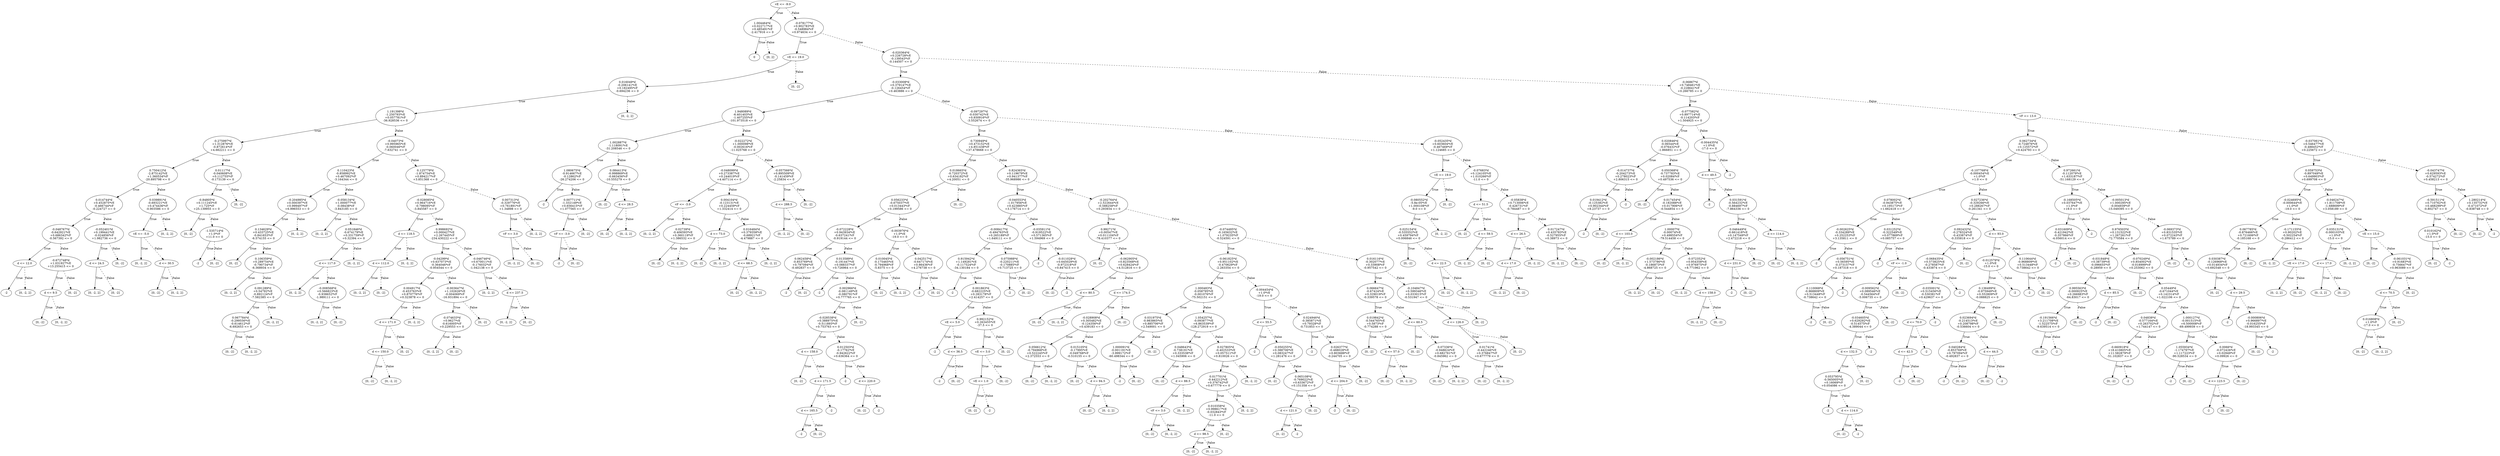 digraph {
0 [label="vE <= -9.0"];
1 [label="1.004464*d\n+0.022717*vE\n+0.485491*vF\n-2.417916 <= 0"];
2 [label="0"];
1 -> 2 [label="True"];
3 [label="[0, 2]"];
1 -> 3 [style="dashed", label="False"];
0 -> 1 [label="True"];
4 [label="-0.078177*d\n+0.902783*vE\n-0.548984*vF\n+0.974634 <= 0"];
5 [label="vE <= 19.0"];
6 [label="0.016049*d\n-0.206141*vE\n+0.182495*vF\n-0.694236 <= 0"];
7 [label="1.191398*d\n-1.250793*vE\n+0.057781*vF\n-36.928536 <= 0"];
8 [label="-0.275997*d\n+1.312876*vE\n-0.872614*vF\n+4.662211 <= 0"];
9 [label="0.750412*d\n-2.875142*vE\n+1.360534*vF\n-20.895798 <= 0"];
10 [label="0.014744*d\n+0.452875*vE\n-0.466744*vF\n-0.224727 <= 0"];
11 [label="-0.048767*d\n-0.642921*vE\n+0.686342*vF\n-0.567392 <= 0"];
12 [label="d <= 12.0"];
13 [label="-2"];
12 -> 13 [label="True"];
14 [label="[0, -2, 2]"];
12 -> 14 [style="dashed", label="False"];
11 -> 12 [label="True"];
15 [label="-0.672748*d\n+1.031927*vE\n+13.255415 <= 0"];
16 [label="d <= 9.5"];
17 [label="[0, -2]"];
16 -> 17 [label="True"];
18 [label="[0, -2, 2]"];
16 -> 18 [style="dashed", label="False"];
15 -> 16 [label="True"];
19 [label="[0, -2]"];
15 -> 19 [style="dashed", label="False"];
11 -> 15 [style="dashed", label="False"];
10 -> 11 [label="True"];
20 [label="-0.052401*d\n+0.199441*vE\n-0.024856*vF\n+1.982736 <= 0"];
21 [label="d <= 24.5"];
22 [label="[0, -2, 2]"];
21 -> 22 [label="True"];
23 [label="[0, -2]"];
21 -> 23 [style="dashed", label="False"];
20 -> 21 [label="True"];
24 [label="[0, -2]"];
20 -> 24 [style="dashed", label="False"];
10 -> 20 [style="dashed", label="False"];
9 -> 10 [label="True"];
25 [label="0.039891*d\n-0.693221*vE\n+0.474436*vF\n-0.903586 <= 0"];
26 [label="vE <= -5.0"];
27 [label="[0, -2, 2]"];
26 -> 27 [label="True"];
28 [label="d <= 30.5"];
29 [label="[0, -2]"];
28 -> 29 [label="True"];
30 [label="[0, -2, 2]"];
28 -> 30 [style="dashed", label="False"];
26 -> 28 [style="dashed", label="False"];
25 -> 26 [label="True"];
31 [label="[0, -2, 2]"];
25 -> 31 [style="dashed", label="False"];
9 -> 25 [style="dashed", label="False"];
8 -> 9 [label="True"];
32 [label="0.01117*d\n-0.040608*vE\n+0.112755*vF\n-0.173139 <= 0"];
33 [label="-0.84805*d\n+0.111245*vE\n+1.725*vF\n+25.139955 <= 0"];
34 [label="[0, -2]"];
33 -> 34 [label="True"];
35 [label="-1.535714*d\n+1.0*vF\n+11.0 <= 0"];
36 [label="-2"];
35 -> 36 [label="True"];
37 [label="[0, -2]"];
35 -> 37 [style="dashed", label="False"];
33 -> 35 [style="dashed", label="False"];
32 -> 33 [label="True"];
38 [label="[0, -2]"];
32 -> 38 [style="dashed", label="False"];
8 -> 32 [style="dashed", label="False"];
7 -> 8 [label="True"];
39 [label="-0.04073*d\n+0.995965*vE\n-0.060046*vF\n-7.632741 <= 0"];
40 [label="0.110423*d\n-0.858992*vE\n+0.467092*vF\n-3.164344 <= 0"];
41 [label="-0.204985*d\n+0.000397*vE\n+0.999497*vF\n+6.996553 <= 0"];
42 [label="0.134629*d\n+0.433725*vE\n-0.841653*vF\n-6.574155 <= 0"];
43 [label="[0, -2]"];
42 -> 43 [label="True"];
44 [label="0.106359*d\n+0.289754*vE\n-0.790734*vF\n-6.368934 <= 0"];
45 [label="[0, -2, 2]"];
44 -> 45 [label="True"];
46 [label="0.091289*d\n+0.54792*vE\n-0.892124*vF\n-7.582385 <= 0"];
47 [label="0.067784*d\n-0.299556*vE\n-0.614612*vF\n-6.692653 <= 0"];
48 [label="[0, -2]"];
47 -> 48 [label="True"];
49 [label="[0, -2, 2]"];
47 -> 49 [style="dashed", label="False"];
46 -> 47 [label="True"];
50 [label="[0, -2, 2]"];
46 -> 50 [style="dashed", label="False"];
44 -> 46 [style="dashed", label="False"];
42 -> 44 [style="dashed", label="False"];
41 -> 42 [label="True"];
51 [label="[0, -2, 2]"];
41 -> 51 [style="dashed", label="False"];
40 -> 41 [label="True"];
52 [label="-0.058134*d\n+1.000077*vE\n-0.08438*vF\n-3.843185 <= 0"];
53 [label="[0, -2, 2]"];
52 -> 53 [label="True"];
54 [label="0.051846*d\n-0.674179*vE\n+0.331759*vF\n+0.32394 <= 0"];
55 [label="d <= 117.0"];
56 [label="[0, -2, 2]"];
55 -> 56 [label="True"];
57 [label="-0.008568*d\n+0.566823*vE\n-0.938652*vF\n-1.989111 <= 0"];
58 [label="[0, -2, 2]"];
57 -> 58 [label="True"];
59 [label="[0, -2]"];
57 -> 59 [style="dashed", label="False"];
55 -> 57 [style="dashed", label="False"];
54 -> 55 [label="True"];
60 [label="[0, -2, 2]"];
54 -> 60 [style="dashed", label="False"];
52 -> 54 [style="dashed", label="False"];
40 -> 52 [style="dashed", label="False"];
39 -> 40 [label="True"];
61 [label="0.125779*d\n-1.874754*vE\n+0.894217*vF\n+3.851368 <= 0"];
62 [label="-0.028085*d\n+0.964716*vE\n-0.798095*vF\n-3.845587 <= 0"];
63 [label="d <= 118.5"];
64 [label="d <= 112.0"];
65 [label="[0, -2, 2]"];
64 -> 65 [label="True"];
66 [label="[0, -2]"];
64 -> 66 [style="dashed", label="False"];
63 -> 64 [label="True"];
67 [label="[0, -2, 2]"];
63 -> 67 [style="dashed", label="False"];
62 -> 63 [label="True"];
68 [label="0.998692*d\n+0.000427*vE\n+2.267445*vF\n-234.430222 <= 0"];
69 [label="-0.04299*d\n+0.637073*vE\n-0.364046*vF\n-0.954544 <= 0"];
70 [label="0.004917*d\n-0.453763*vE\n+0.870776*vF\n+0.323878 <= 0"];
71 [label="d <= 171.0"];
72 [label="d <= 150.0"];
73 [label="[0, -2]"];
72 -> 73 [label="True"];
74 [label="[0, -2, 2]"];
72 -> 74 [style="dashed", label="False"];
71 -> 72 [label="True"];
75 [label="[0, -2]"];
71 -> 75 [style="dashed", label="False"];
70 -> 71 [label="True"];
76 [label="[0, -2, 2]"];
70 -> 76 [style="dashed", label="False"];
69 -> 70 [label="True"];
77 [label="-0.003647*d\n+1.102626*vE\n-0.004069*vF\n-16.931894 <= 0"];
78 [label="-0.074633*d\n+0.9627*vE\n-0.616005*vF\n+0.229553 <= 0"];
79 [label="[0, -2, 2]"];
78 -> 79 [label="True"];
80 [label="[0, -2]"];
78 -> 80 [style="dashed", label="False"];
77 -> 78 [label="True"];
81 [label="[0, -2]"];
77 -> 81 [style="dashed", label="False"];
69 -> 77 [style="dashed", label="False"];
68 -> 69 [label="True"];
82 [label="-0.046746*d\n+0.670011*vE\n-0.176032*vF\n-1.042138 <= 0"];
83 [label="[0, -2, 2]"];
82 -> 83 [label="True"];
84 [label="d <= 237.5"];
85 [label="[0, -2, 2]"];
84 -> 85 [label="True"];
86 [label="[0, -2]"];
84 -> 86 [style="dashed", label="False"];
82 -> 84 [style="dashed", label="False"];
68 -> 82 [style="dashed", label="False"];
62 -> 68 [style="dashed", label="False"];
61 -> 62 [label="True"];
87 [label="0.007313*d\n-0.329776*vE\n+0.761891*vF\n+1.34898 <= 0"];
88 [label="vF <= 3.0"];
89 [label="[0, -2, 2]"];
88 -> 89 [label="True"];
90 [label="[0, -2]"];
88 -> 90 [style="dashed", label="False"];
87 -> 88 [label="True"];
91 [label="[0, -2, 2]"];
87 -> 91 [style="dashed", label="False"];
61 -> 87 [style="dashed", label="False"];
39 -> 61 [style="dashed", label="False"];
7 -> 39 [style="dashed", label="False"];
6 -> 7 [label="True"];
92 [label="[0, -2, 2]"];
6 -> 92 [style="dashed", label="False"];
5 -> 6 [label="True"];
93 [label="[0, -2]"];
5 -> 93 [style="dashed", label="False"];
4 -> 5 [label="True"];
94 [label="-0.020364*d\n+0.226728*vE\n-0.139543*vF\n-0.144507 <= 0"];
95 [label="-0.033008*d\n+0.379147*vE\n-0.126454*vF\n+0.463886 <= 0"];
96 [label="1.948089*d\n-6.401403*vE\n-1.407255*vF\n-101.973518 <= 0"];
97 [label="1.002887*d\n-1.118091*vE\n-31.208546 <= 0"];
98 [label="1.080675*d\n-0.914667*vE\n-0.12862*vF\n-26.274206 <= 0"];
99 [label="-2"];
98 -> 99 [label="True"];
100 [label="0.007711*d\n-1.332149*vE\n+0.656415*vF\n+1.077565 <= 0"];
101 [label="vF <= -3.0"];
102 [label="-2"];
101 -> 102 [label="True"];
103 [label="[0, -2]"];
101 -> 103 [style="dashed", label="False"];
100 -> 101 [label="True"];
104 [label="[0, -2]"];
100 -> 104 [style="dashed", label="False"];
98 -> 100 [style="dashed", label="False"];
97 -> 98 [label="True"];
105 [label="0.084413*d\n-0.998869*vE\n-0.663456*vF\n-10.555279 <= 0"];
106 [label="[0, -2]"];
105 -> 106 [label="True"];
107 [label="d <= 28.5"];
108 [label="[0, -2]"];
107 -> 108 [label="True"];
109 [label="[0, -2, 2]"];
107 -> 109 [style="dashed", label="False"];
105 -> 107 [style="dashed", label="False"];
97 -> 105 [style="dashed", label="False"];
96 -> 97 [label="True"];
110 [label="-0.022272*d\n+1.000098*vE\n-0.002616*vF\n-11.025768 <= 0"];
111 [label="-0.048099*d\n+0.273387*vE\n+0.244019*vF\n+4.407114 <= 0"];
112 [label="vF <= -3.0"];
113 [label="[0, -2, 2]"];
112 -> 113 [label="True"];
114 [label="0.02739*d\n-0.406593*vE\n+0.360119*vF\n+1.386532 <= 0"];
115 [label="[0, -2]"];
114 -> 115 [label="True"];
116 [label="[0, -2, 2]"];
114 -> 116 [style="dashed", label="False"];
112 -> 114 [style="dashed", label="False"];
111 -> 112 [label="True"];
117 [label="0.004104*d\n-0.123131*vE\n+0.224459*vF\n+1.332414 <= 0"];
118 [label="d <= 73.0"];
119 [label="[0, -2]"];
118 -> 119 [label="True"];
120 [label="[0, -2, 2]"];
118 -> 120 [style="dashed", label="False"];
117 -> 118 [label="True"];
121 [label="0.016484*d\n+0.379358*vE\n-0.68921*vF\n-4.479887 <= 0"];
122 [label="d <= 68.5"];
123 [label="[0, -2]"];
122 -> 123 [label="True"];
124 [label="[0, -2, 2]"];
122 -> 124 [style="dashed", label="False"];
121 -> 122 [label="True"];
125 [label="[0, -2, 2]"];
121 -> 125 [style="dashed", label="False"];
117 -> 121 [style="dashed", label="False"];
111 -> 117 [style="dashed", label="False"];
110 -> 111 [label="True"];
126 [label="-0.057566*d\n+0.895509*vE\n-0.141459*vF\n-2.25834 <= 0"];
127 [label="d <= 288.5"];
128 [label="[0, -2, 2]"];
127 -> 128 [label="True"];
129 [label="[0, -2]"];
127 -> 129 [style="dashed", label="False"];
126 -> 127 [label="True"];
130 [label="[0, -2]"];
126 -> 130 [style="dashed", label="False"];
110 -> 126 [style="dashed", label="False"];
96 -> 110 [style="dashed", label="False"];
95 -> 96 [label="True"];
131 [label="-0.097297*d\n-0.030742*vE\n+0.930916*vF\n-3.552674 <= 0"];
132 [label="0.730949*d\n-10.473152*vE\n+4.851438*vF\n+37.478668 <= 0"];
133 [label="0.018665*d\n-0.720372*vE\n+0.634182*vF\n+4.20051 <= 0"];
134 [label="0.056233*d\n-0.675037*vE\n+0.013443*vF\n+0.199586 <= 0"];
135 [label="-0.072228*d\n+0.943934*vE\n-0.637241*vF\n-0.919144 <= 0"];
136 [label="0.062458*d\n-0.853769*vE\n+0.797094*vF\n-0.492837 <= 0"];
137 [label="-2"];
136 -> 137 [label="True"];
138 [label="[0, -2]"];
136 -> 138 [style="dashed", label="False"];
135 -> 136 [label="True"];
139 [label="0.013589*d\n-0.191447*vE\n+0.088337*vF\n+0.726964 <= 0"];
140 [label="-2"];
139 -> 140 [label="True"];
141 [label="0.002966*d\n-0.081149*vE\n-0.080791*vF\n+0.777765 <= 0"];
142 [label="-0.028538*d\n+0.388975*vE\n-0.511893*vF\n+0.753763 <= 0"];
143 [label="d <= 158.0"];
144 [label="[0, -2]"];
143 -> 144 [label="True"];
145 [label="d <= 171.5"];
146 [label="d <= 165.5"];
147 [label="-2"];
146 -> 147 [label="True"];
148 [label="[0, -2]"];
146 -> 148 [style="dashed", label="False"];
145 -> 146 [label="True"];
149 [label="-2"];
145 -> 149 [style="dashed", label="False"];
143 -> 145 [style="dashed", label="False"];
142 -> 143 [label="True"];
150 [label="0.012503*d\n-0.17762*vE\n-0.942622*vF\n+0.636364 <= 0"];
151 [label="-2"];
150 -> 151 [label="True"];
152 [label="d <= 220.0"];
153 [label="[0, -2]"];
152 -> 153 [label="True"];
154 [label="-2"];
152 -> 154 [style="dashed", label="False"];
150 -> 152 [style="dashed", label="False"];
142 -> 150 [style="dashed", label="False"];
141 -> 142 [label="True"];
155 [label="[0, -2]"];
141 -> 155 [style="dashed", label="False"];
139 -> 141 [style="dashed", label="False"];
135 -> 139 [style="dashed", label="False"];
134 -> 135 [label="True"];
156 [label="-0.003976*d\n+1.0*vE\n-19.0 <= 0"];
157 [label="0.010045*d\n-0.175465*vE\n-0.794968*vF\n-5.8375 <= 0"];
158 [label="[0, -2]"];
157 -> 158 [label="True"];
159 [label="[0, -2, 2]"];
157 -> 159 [style="dashed", label="False"];
156 -> 157 [label="True"];
160 [label="0.042517*d\n-0.647174*vE\n+0.86436*vF\n+4.276738 <= 0"];
161 [label="-2"];
160 -> 161 [label="True"];
162 [label="[0, -2]"];
160 -> 162 [style="dashed", label="False"];
156 -> 160 [style="dashed", label="False"];
134 -> 156 [style="dashed", label="False"];
133 -> 134 [label="True"];
163 [label="[0, -2]"];
133 -> 163 [style="dashed", label="False"];
132 -> 133 [label="True"];
164 [label="0.824365*d\n+0.119679*vE\n+0.941377*vF\n-35.968986 <= 0"];
165 [label="-0.040553*d\n-1.017956*vE\n+0.423885*vF\n+3.176714 <= 0"];
166 [label="-0.008417*d\n-0.494763*vE\n+0.265189*vF\n+1.649111 <= 0"];
167 [label="0.915942*d\n+1.149281*vE\n-0.117524*vF\n-34.130184 <= 0"];
168 [label="-2"];
167 -> 168 [label="True"];
169 [label="0.001863*d\n-0.682225*vE\n+0.283178*vF\n+2.414257 <= 0"];
170 [label="vE <= 5.0"];
171 [label="-2"];
170 -> 171 [label="True"];
172 [label="d <= 36.5"];
173 [label="-2"];
172 -> 173 [label="True"];
174 [label="[0, -2]"];
172 -> 174 [style="dashed", label="False"];
170 -> 172 [style="dashed", label="False"];
169 -> 170 [label="True"];
175 [label="0.992152*d\n+0.263455*vE\n-37.5 <= 0"];
176 [label="vE <= 3.0"];
177 [label="vE <= 1.0"];
178 [label="[0, -2]"];
177 -> 178 [label="True"];
179 [label="-2"];
177 -> 179 [style="dashed", label="False"];
176 -> 177 [label="True"];
180 [label="[0, -2]"];
176 -> 180 [style="dashed", label="False"];
175 -> 176 [label="True"];
181 [label="[0, -2]"];
175 -> 181 [style="dashed", label="False"];
169 -> 175 [style="dashed", label="False"];
167 -> 169 [style="dashed", label="False"];
166 -> 167 [label="True"];
182 [label="0.075988*d\n-0.220211*vE\n-0.170885*vF\n+0.713725 <= 0"];
183 [label="-2"];
182 -> 183 [label="True"];
184 [label="[0, -2]"];
182 -> 184 [style="dashed", label="False"];
166 -> 182 [style="dashed", label="False"];
165 -> 166 [label="True"];
185 [label="-0.035911*d\n-0.919522*vE\n+0.571365*vF\n+1.594969 <= 0"];
186 [label="-2"];
185 -> 186 [label="True"];
187 [label="-0.011028*d\n+0.645029*vE\n-0.972318*vF\n+0.847415 <= 0"];
188 [label="[0, -2]"];
187 -> 188 [label="True"];
189 [label="-2"];
187 -> 189 [style="dashed", label="False"];
185 -> 187 [style="dashed", label="False"];
165 -> 185 [style="dashed", label="False"];
164 -> 165 [label="True"];
190 [label="-0.202764*d\n+2.522644*vE\n-0.588258*vF\n+0.293934 <= 0"];
191 [label="0.99271*d\n+0.00547*vE\n+0.011104*vF\n-78.410377 <= 0"];
192 [label="[0, -2]"];
191 -> 192 [label="True"];
193 [label="-0.062905*d\n+0.823568*vE\n+0.628424*vF\n+4.512816 <= 0"];
194 [label="d <= 80.5"];
195 [label="[0, -2]"];
194 -> 195 [label="True"];
196 [label="[0, -2, 2]"];
194 -> 196 [style="dashed", label="False"];
193 -> 194 [label="True"];
197 [label="d <= 174.5"];
198 [label="-0.028908*d\n+0.305482*vE\n-0.124356*vF\n+0.439183 <= 0"];
199 [label="0.056612*d\n-0.794968*vE\n+0.522245*vF\n+2.372553 <= 0"];
200 [label="[0, -2]"];
199 -> 200 [label="True"];
201 [label="[0, -2, 2]"];
199 -> 201 [style="dashed", label="False"];
198 -> 199 [label="True"];
202 [label="0.015105*d\n-0.17995*vE\n-0.049768*vF\n-0.510155 <= 0"];
203 [label="[0, -2]"];
202 -> 203 [label="True"];
204 [label="d <= 94.5"];
205 [label="[0, -2]"];
204 -> 205 [label="True"];
206 [label="[0, -2, 2]"];
204 -> 206 [style="dashed", label="False"];
202 -> 204 [style="dashed", label="False"];
198 -> 202 [style="dashed", label="False"];
197 -> 198 [label="True"];
207 [label="[0, -2]"];
197 -> 207 [style="dashed", label="False"];
193 -> 197 [style="dashed", label="False"];
191 -> 193 [style="dashed", label="False"];
190 -> 191 [label="True"];
208 [label="-0.074495*d\n-0.165632*vE\n+1.079235*vF\n-0.524591 <= 0"];
209 [label="-0.061825*d\n+0.951102*vE\n-0.470629*vF\n-2.263354 <= 0"];
210 [label="1.000483*d\n-0.058795*vE\n-0.001076*vF\n-75.502151 <= 0"];
211 [label="0.031975*d\n-0.983865*vE\n+0.885706*vF\n+2.549001 <= 0"];
212 [label="1.000091*d\n-0.001191*vE\n-3.999172*vF\n-60.498344 <= 0"];
213 [label="-2"];
212 -> 213 [label="True"];
214 [label="[0, -2]"];
212 -> 214 [style="dashed", label="False"];
211 -> 212 [label="True"];
215 [label="[0, -2]"];
211 -> 215 [style="dashed", label="False"];
210 -> 211 [label="True"];
216 [label="1.054257*d\n-0.093877*vE\n+6.863539*vF\n-128.272919 <= 0"];
217 [label="0.048643*d\n-0.738191*vE\n+0.333538*vF\n+1.045906 <= 0"];
218 [label="[0, -2]"];
217 -> 218 [label="True"];
219 [label="d <= 88.5"];
220 [label="vF <= 3.0"];
221 [label="[0, -2]"];
220 -> 221 [label="True"];
222 [label="[0, -2, 2]"];
220 -> 222 [style="dashed", label="False"];
219 -> 220 [label="True"];
223 [label="[0, -2, 2]"];
219 -> 223 [style="dashed", label="False"];
217 -> 219 [style="dashed", label="False"];
216 -> 217 [label="True"];
224 [label="0.027805*d\n-0.402533*vE\n+0.057511*vF\n+0.810026 <= 0"];
225 [label="0.017701*d\n-0.442212*vE\n+0.376742*vF\n+0.677779 <= 0"];
226 [label="0.010358*d\n+0.998617*vE\n-0.032843*vF\n-11.0 <= 0"];
227 [label="d <= 98.5"];
228 [label="[0, -2]"];
227 -> 228 [label="True"];
229 [label="[0, -2, 2]"];
227 -> 229 [style="dashed", label="False"];
226 -> 227 [label="True"];
230 [label="[0, -2]"];
226 -> 230 [style="dashed", label="False"];
225 -> 226 [label="True"];
231 [label="[0, -2, 2]"];
225 -> 231 [style="dashed", label="False"];
224 -> 225 [label="True"];
232 [label="[0, -2, 2]"];
224 -> 232 [style="dashed", label="False"];
216 -> 224 [style="dashed", label="False"];
210 -> 216 [style="dashed", label="False"];
209 -> 210 [label="True"];
233 [label="-0.004454*d\n+1.0*vE\n-19.0 <= 0"];
234 [label="d <= 55.5"];
235 [label="-2"];
234 -> 235 [label="True"];
236 [label="-0.050255*d\n+0.388706*vE\n+0.083247*vF\n+1.281476 <= 0"];
237 [label="[0, -2]"];
236 -> 237 [label="True"];
238 [label="0.065108*d\n-0.769022*vE\n+0.633672*vF\n+0.151358 <= 0"];
239 [label="d <= 121.0"];
240 [label="[0, -2]"];
239 -> 240 [label="True"];
241 [label="-2"];
239 -> 241 [style="dashed", label="False"];
238 -> 239 [label="True"];
242 [label="[0, -2]"];
238 -> 242 [style="dashed", label="False"];
236 -> 238 [style="dashed", label="False"];
234 -> 236 [style="dashed", label="False"];
233 -> 234 [label="True"];
243 [label="0.024946*d\n-0.385871*vE\n+0.79328*vF\n-0.731853 <= 0"];
244 [label="-2"];
243 -> 244 [label="True"];
245 [label="0.026377*d\n-0.488028*vE\n+0.803688*vF\n-0.244705 <= 0"];
246 [label="d <= 204.0"];
247 [label="-2"];
246 -> 247 [label="True"];
248 [label="[0, -2]"];
246 -> 248 [style="dashed", label="False"];
245 -> 246 [label="True"];
249 [label="[0, -2]"];
245 -> 249 [style="dashed", label="False"];
243 -> 245 [style="dashed", label="False"];
233 -> 243 [style="dashed", label="False"];
209 -> 233 [style="dashed", label="False"];
208 -> 209 [label="True"];
250 [label="0.016116*d\n-0.302077*vE\n+0.33908*vF\n-0.957542 <= 0"];
251 [label="0.066647*d\n-0.67424*vE\n+0.329019*vF\n-0.339578 <= 0"];
252 [label="0.019842*d\n-0.544765*vE\n+0.5873*vF\n-0.774288 <= 0"];
253 [label="[0, -2]"];
252 -> 253 [label="True"];
254 [label="d <= 57.0"];
255 [label="[0, -2]"];
254 -> 255 [label="True"];
256 [label="[0, -2, 2]"];
254 -> 256 [style="dashed", label="False"];
252 -> 254 [style="dashed", label="False"];
251 -> 252 [label="True"];
257 [label="d <= 60.5"];
258 [label="[0, -2]"];
257 -> 258 [label="True"];
259 [label="0.07336*d\n-0.948624*vE\n+0.682761*vF\n-0.845962 <= 0"];
260 [label="[0, -2]"];
259 -> 260 [label="True"];
261 [label="[0, -2, 2]"];
259 -> 261 [style="dashed", label="False"];
257 -> 259 [style="dashed", label="False"];
251 -> 257 [style="dashed", label="False"];
250 -> 251 [label="True"];
262 [label="-0.104847*d\n+0.599346*vE\n+0.033015*vF\n-0.531947 <= 0"];
263 [label="d <= 126.0"];
264 [label="0.01741*d\n-0.442246*vE\n+0.376847*vF\n+0.677779 <= 0"];
265 [label="[0, -2]"];
264 -> 265 [label="True"];
266 [label="[0, -2, 2]"];
264 -> 266 [style="dashed", label="False"];
263 -> 264 [label="True"];
267 [label="[0, -2]"];
263 -> 267 [style="dashed", label="False"];
262 -> 263 [label="True"];
268 [label="[0, -2]"];
262 -> 268 [style="dashed", label="False"];
250 -> 262 [style="dashed", label="False"];
208 -> 250 [style="dashed", label="False"];
190 -> 208 [style="dashed", label="False"];
164 -> 190 [style="dashed", label="False"];
132 -> 164 [style="dashed", label="False"];
131 -> 132 [label="True"];
269 [label="-0.052435*d\n+0.603604*vE\n-0.467469*vF\n+1.124685 <= 0"];
270 [label="vE <= 19.0"];
271 [label="-0.080552*d\n-5.8e-05*vE\n+1.000108*vF\n-9.0 <= 0"];
272 [label="0.025154*d\n-0.535552*vE\n+0.459794*vF\n+0.006846 <= 0"];
273 [label="[0, -2]"];
272 -> 273 [label="True"];
274 [label="d <= 22.5"];
275 [label="[0, -2]"];
274 -> 275 [label="True"];
276 [label="[0, -2, 2]"];
274 -> 276 [style="dashed", label="False"];
272 -> 274 [style="dashed", label="False"];
271 -> 272 [label="True"];
277 [label="[0, -2, 2]"];
271 -> 277 [style="dashed", label="False"];
270 -> 271 [label="True"];
278 [label="[0, -2]"];
270 -> 278 [style="dashed", label="False"];
269 -> 270 [label="True"];
279 [label="-0.07683*d\n+0.124105*vE\n+1.010266*vF\n-11.0 <= 0"];
280 [label="d <= 51.5"];
281 [label="[0, -2]"];
280 -> 281 [label="True"];
282 [label="d <= 59.5"];
283 [label="[0, -2, 2]"];
282 -> 283 [label="True"];
284 [label="[0, -2]"];
282 -> 284 [style="dashed", label="False"];
280 -> 282 [style="dashed", label="False"];
279 -> 280 [label="True"];
285 [label="-0.05838*d\n+0.713006*vE\n-0.426731*vF\n-0.784487 <= 0"];
286 [label="d <= 26.5"];
287 [label="d <= 17.0"];
288 [label="[0, -2, 2]"];
287 -> 288 [label="True"];
289 [label="[0, -2]"];
287 -> 289 [style="dashed", label="False"];
286 -> 287 [label="True"];
290 [label="[0, -2, 2]"];
286 -> 290 [style="dashed", label="False"];
285 -> 286 [label="True"];
291 [label="0.017247*d\n+0.435783*vE\n-0.527955*vF\n+0.38973 <= 0"];
292 [label="[0, -2, 2]"];
291 -> 292 [label="True"];
293 [label="[0, -2]"];
291 -> 293 [style="dashed", label="False"];
285 -> 291 [style="dashed", label="False"];
279 -> 285 [style="dashed", label="False"];
269 -> 279 [style="dashed", label="False"];
131 -> 269 [style="dashed", label="False"];
95 -> 131 [style="dashed", label="False"];
94 -> 95 [label="True"];
294 [label="-0.06867*d\n+0.748461*vE\n-0.228641*vF\n+0.266785 <= 0"];
295 [label="-0.077582*d\n+0.897714*vE\n-0.114203*vF\n+1.504925 <= 0"];
296 [label="0.020846*d\n-0.06544*vE\n-0.076432*vF\n-1.866851 <= 0"];
297 [label="-0.014737*d\n-0.204273*vE\n+0.278023*vF\n+2.806315 <= 0"];
298 [label="0.019412*d\n-0.125382*vE\n+0.902344*vF\n+8.23737 <= 0"];
299 [label="-2"];
298 -> 299 [label="True"];
300 [label="[0, -2]"];
298 -> 300 [style="dashed", label="False"];
297 -> 298 [label="True"];
301 [label="-2"];
297 -> 301 [style="dashed", label="False"];
296 -> 297 [label="True"];
302 [label="0.050368*d\n-0.737783*vE\n+0.02084*vF\n+0.497536 <= 0"];
303 [label="[0, -2]"];
302 -> 303 [label="True"];
304 [label="0.017454*d\n-0.182088*vE\n+0.017906*vF\n-0.544854 <= 0"];
305 [label="d <= 103.0"];
306 [label="[0, -2]"];
305 -> 306 [label="True"];
307 [label="[0, -2, 2]"];
305 -> 307 [style="dashed", label="False"];
304 -> 305 [label="True"];
308 [label="1.00007*d\n-0.00074*vE\n+0.498554*vF\n-79.514458 <= 0"];
309 [label="-0.002186*d\n+1.573786*vE\n-0.186873*vF\n-4.868725 <= 0"];
310 [label="[0, -2, 2]"];
309 -> 310 [label="True"];
311 [label="[0, -2]"];
309 -> 311 [style="dashed", label="False"];
308 -> 309 [label="True"];
312 [label="-0.072352*d\n+0.954358*vE\n+0.976975*vF\n+8.771962 <= 0"];
313 [label="[0, -2, 2]"];
312 -> 313 [label="True"];
314 [label="d <= 158.0"];
315 [label="[0, -2, 2]"];
314 -> 315 [label="True"];
316 [label="[0, -2]"];
314 -> 316 [style="dashed", label="False"];
312 -> 314 [style="dashed", label="False"];
308 -> 312 [style="dashed", label="False"];
304 -> 308 [style="dashed", label="False"];
302 -> 304 [style="dashed", label="False"];
296 -> 302 [style="dashed", label="False"];
295 -> 296 [label="True"];
317 [label="-0.004435*d\n+1.0*vE\n-17.0 <= 0"];
318 [label="d <= 49.5"];
319 [label="-2"];
318 -> 319 [label="True"];
320 [label="0.031591*d\n-0.564232*vE\n-0.884697*vF\n-7.864336 <= 0"];
321 [label="0.046449*d\n-0.661418*vE\n+0.147549*vF\n+2.472218 <= 0"];
322 [label="d <= 231.0"];
323 [label="-2"];
322 -> 323 [label="True"];
324 [label="[0, -2]"];
322 -> 324 [style="dashed", label="False"];
321 -> 322 [label="True"];
325 [label="[0, -2]"];
321 -> 325 [style="dashed", label="False"];
320 -> 321 [label="True"];
326 [label="d <= 114.0"];
327 [label="[0, -2]"];
326 -> 327 [label="True"];
328 [label="[0, -2, 2]"];
326 -> 328 [style="dashed", label="False"];
320 -> 326 [style="dashed", label="False"];
318 -> 320 [style="dashed", label="False"];
317 -> 318 [label="True"];
329 [label="-2"];
317 -> 329 [style="dashed", label="False"];
295 -> 317 [style="dashed", label="False"];
294 -> 295 [label="True"];
330 [label="vF <= 13.0"];
331 [label="0.062734*d\n-0.724876*vE\n+0.125572*vF\n+0.424793 <= 0"];
332 [label="-0.107768*d\n-0.000454*vE\n+1.0*vF\n+1.0 <= 0"];
333 [label="0.078002*d\n-0.943875*vE\n+0.195173*vF\n+1.662418 <= 0"];
334 [label="-0.002625*d\n-0.334289*vE\n+0.252253*vF\n+3.135811 <= 0"];
335 [label="-2"];
334 -> 335 [label="True"];
336 [label="-0.056751*d\n+0.56595*vE\n-0.373157*vF\n+0.187318 <= 0"];
337 [label="0.110068*d\n-0.968809*vE\n+0.513448*vF\n-0.738642 <= 0"];
338 [label="-2"];
337 -> 338 [label="True"];
339 [label="[0, -2]"];
337 -> 339 [style="dashed", label="False"];
336 -> 337 [label="True"];
340 [label="-2"];
336 -> 340 [style="dashed", label="False"];
334 -> 336 [style="dashed", label="False"];
333 -> 334 [label="True"];
341 [label="0.031252*d\n-0.322549*vE\n+0.077869*vF\n+0.085757 <= 0"];
342 [label="-2"];
341 -> 342 [label="True"];
343 [label="vF <= -1.0"];
344 [label="-0.009562*d\n+0.089546*vE\n-0.544564*vF\n-5.006735 <= 0"];
345 [label="-0.034605*d\n+0.629292*vE\n-0.514575*vF\n-4.389044 <= 0"];
346 [label="d <= 132.5"];
347 [label="0.053795*d\n-0.565005*vE\n+0.16069*vF\n+0.054086 <= 0"];
348 [label="-2"];
347 -> 348 [label="True"];
349 [label="d <= 114.0"];
350 [label="[0, -2]"];
349 -> 350 [label="True"];
351 [label="-2"];
349 -> 351 [style="dashed", label="False"];
347 -> 349 [style="dashed", label="False"];
346 -> 347 [label="True"];
352 [label="[0, -2]"];
346 -> 352 [style="dashed", label="False"];
345 -> 346 [label="True"];
353 [label="-2"];
345 -> 353 [style="dashed", label="False"];
344 -> 345 [label="True"];
354 [label="[0, -2]"];
344 -> 354 [style="dashed", label="False"];
343 -> 344 [label="True"];
355 [label="[0, -2]"];
343 -> 355 [style="dashed", label="False"];
341 -> 343 [style="dashed", label="False"];
333 -> 341 [style="dashed", label="False"];
332 -> 333 [label="True"];
356 [label="0.027236*d\n-0.329266*vE\n+0.288267*vF\n-0.261341 <= 0"];
357 [label="0.092432*d\n-0.278324*vE\n-0.433874*vF\n-0.335818 <= 0"];
358 [label="-0.068435*d\n+0.573825*vE\n-0.278587*vF\n-0.433874 <= 0"];
359 [label="-0.035001*d\n+0.515456*vE\n-0.530381*vF\n+0.429637 <= 0"];
360 [label="d <= 70.0"];
361 [label="d <= 42.5"];
362 [label="-2"];
361 -> 362 [label="True"];
363 [label="[0, -2]"];
361 -> 363 [style="dashed", label="False"];
360 -> 361 [label="True"];
364 [label="-2"];
360 -> 364 [style="dashed", label="False"];
359 -> 360 [label="True"];
365 [label="-2"];
359 -> 365 [style="dashed", label="False"];
358 -> 359 [label="True"];
366 [label="-2"];
358 -> 366 [style="dashed", label="False"];
357 -> 358 [label="True"];
367 [label="[0, -2]"];
357 -> 367 [style="dashed", label="False"];
356 -> 357 [label="True"];
368 [label="d <= 93.0"];
369 [label="-0.012579*d\n+1.0*vE\n-15.0 <= 0"];
370 [label="0.136499*d\n-0.975949*vE\n+0.552809*vF\n-0.088825 <= 0"];
371 [label="0.023694*d\n-0.214513*vE\n+0.208798*vF\n-0.536604 <= 0"];
372 [label="0.040284*d\n-0.853769*vE\n+0.797094*vF\n-0.492837 <= 0"];
373 [label="-2"];
372 -> 373 [label="True"];
374 [label="[0, -2]"];
372 -> 374 [style="dashed", label="False"];
371 -> 372 [label="True"];
375 [label="d <= 44.5"];
376 [label="[0, -2]"];
375 -> 376 [label="True"];
377 [label="-2"];
375 -> 377 [style="dashed", label="False"];
371 -> 375 [style="dashed", label="False"];
370 -> 371 [label="True"];
378 [label="[0, -2]"];
370 -> 378 [style="dashed", label="False"];
369 -> 370 [label="True"];
379 [label="-2"];
369 -> 379 [style="dashed", label="False"];
368 -> 369 [label="True"];
380 [label="0.110644*d\n-0.968809*vE\n+0.513448*vF\n-0.738642 <= 0"];
381 [label="-2"];
380 -> 381 [label="True"];
382 [label="[0, -2]"];
380 -> 382 [style="dashed", label="False"];
368 -> 380 [style="dashed", label="False"];
356 -> 368 [style="dashed", label="False"];
332 -> 356 [style="dashed", label="False"];
331 -> 332 [label="True"];
383 [label="0.972661*d\n-0.112079*vE\n+1.633187*vF\n-51.168129 <= 0"];
384 [label="-0.168505*d\n+0.037647*vE\n+1.0*vF\n+19.0 <= 0"];
385 [label="0.031609*d\n-0.421942*vE\n-0.357866*vF\n-4.056014 <= 0"];
386 [label="-2"];
385 -> 386 [label="True"];
387 [label="[0, -2]"];
385 -> 387 [style="dashed", label="False"];
384 -> 385 [label="True"];
388 [label="-2"];
384 -> 388 [style="dashed", label="False"];
383 -> 384 [label="True"];
389 [label="-0.005013*d\n+1.000295*vE\n-0.004939*vF\n-15.049395 <= 0"];
390 [label="0.976503*d\n+0.131522*vE\n+1.267261*vF\n-72.770584 <= 0"];
391 [label="-0.031848*d\n+0.38739*vE\n-0.096655*vF\n-0.28959 <= 0"];
392 [label="0.995563*d\n-0.000925*vE\n+0.266983*vF\n-64.83017 <= 0"];
393 [label="-0.191566*d\n+3.211708*vE\n-1.522575*vF\n-9.639514 <= 0"];
394 [label="[0, -2]"];
393 -> 394 [label="True"];
395 [label="-2"];
393 -> 395 [style="dashed", label="False"];
392 -> 393 [label="True"];
396 [label="[0, -2]"];
392 -> 396 [style="dashed", label="False"];
391 -> 392 [label="True"];
397 [label="d <= 85.5"];
398 [label="-2"];
397 -> 398 [label="True"];
399 [label="[0, -2]"];
397 -> 399 [style="dashed", label="False"];
391 -> 397 [style="dashed", label="False"];
390 -> 391 [label="True"];
400 [label="-0.070249*d\n+0.854002*vE\n-0.018999*vF\n+0.253062 <= 0"];
401 [label="[0, -2]"];
400 -> 401 [label="True"];
402 [label="0.05449*d\n-0.671044*vE\n+0.142314*vF\n+1.022106 <= 0"];
403 [label="0.04838*d\n-0.577164*vE\n+0.263702*vF\n+1.744147 <= 0"];
404 [label="-0.660918*d\n+18.410805*vE\n+11.582879*vF\n-51.102837 <= 0"];
405 [label="[0, -2]"];
404 -> 405 [label="True"];
406 [label="-2"];
404 -> 406 [style="dashed", label="False"];
403 -> 404 [label="True"];
407 [label="-2"];
403 -> 407 [style="dashed", label="False"];
402 -> 403 [label="True"];
408 [label="1.000127*d\n-0.001515*vE\n+6.500008*vF\n-69.499939 <= 0"];
409 [label="1.055934*d\n-1.174797*vE\n+1.117223*vF\n-90.528534 <= 0"];
410 [label="-2"];
409 -> 410 [label="True"];
411 [label="[0, -2]"];
409 -> 411 [style="dashed", label="False"];
408 -> 409 [label="True"];
412 [label="0.0066*d\n-0.072426*vE\n+0.02949*vF\n+0.09926 <= 0"];
413 [label="d <= 123.5"];
414 [label="-2"];
413 -> 414 [label="True"];
415 [label="[0, -2]"];
413 -> 415 [style="dashed", label="False"];
412 -> 413 [label="True"];
416 [label="[0, -2]"];
412 -> 416 [style="dashed", label="False"];
408 -> 412 [style="dashed", label="False"];
402 -> 408 [style="dashed", label="False"];
400 -> 402 [style="dashed", label="False"];
390 -> 400 [style="dashed", label="False"];
389 -> 390 [label="True"];
417 [label="-0.069373*d\n+0.831535*vE\n+0.072243*vF\n+1.675789 <= 0"];
418 [label="[0, -2]"];
417 -> 418 [label="True"];
419 [label="-2"];
417 -> 419 [style="dashed", label="False"];
389 -> 417 [style="dashed", label="False"];
383 -> 389 [style="dashed", label="False"];
331 -> 383 [style="dashed", label="False"];
330 -> 331 [label="True"];
420 [label="-0.037061*d\n+0.546477*vE\n-0.488452*vF\n+0.225672 <= 0"];
421 [label="0.059753*d\n-0.897049*vE\n+0.649903*vF\n+0.699708 <= 0"];
422 [label="-0.024695*d\n-0.000644*vE\n+1.0*vF\n-19.0 <= 0"];
423 [label="0.067785*d\n-0.876466*vE\n+0.721606*vF\n-0.185168 <= 0"];
424 [label="0.030387*d\n-0.126968*vE\n+0.014934*vF\n+0.692548 <= 0"];
425 [label="[0, -2]"];
424 -> 425 [label="True"];
426 [label="d <= 29.5"];
427 [label="-2"];
426 -> 427 [label="True"];
428 [label="-0.000806*d\n+0.966897*vE\n-0.016255*vF\n-18.993345 <= 0"];
429 [label="[0, -2]"];
428 -> 429 [label="True"];
430 [label="-2"];
428 -> 430 [style="dashed", label="False"];
426 -> 428 [style="dashed", label="False"];
424 -> 426 [style="dashed", label="False"];
423 -> 424 [label="True"];
431 [label="[0, -2]"];
423 -> 431 [style="dashed", label="False"];
422 -> 423 [label="True"];
432 [label="-0.171155*d\n+0.90202*vE\n-0.502254*vF\n-0.286412 <= 0"];
433 [label="[0, -2, 2]"];
432 -> 433 [label="True"];
434 [label="vE <= 17.0"];
435 [label="[0, -2, 2]"];
434 -> 435 [label="True"];
436 [label="[0, -2]"];
434 -> 436 [style="dashed", label="False"];
432 -> 434 [style="dashed", label="False"];
422 -> 432 [style="dashed", label="False"];
421 -> 422 [label="True"];
437 [label="-0.046247*d\n+1.811708*vE\n-1.688699*vF\n+3.058189 <= 0"];
438 [label="0.035131*d\n-0.000103*vE\n+1.0*vF\n-15.0 <= 0"];
439 [label="d <= 17.0"];
440 [label="[0, -2, 2]"];
439 -> 440 [label="True"];
441 [label="[0, -2]"];
439 -> 441 [style="dashed", label="False"];
438 -> 439 [label="True"];
442 [label="[0, -2, 2]"];
438 -> 442 [style="dashed", label="False"];
437 -> 438 [label="True"];
443 [label="vE <= 15.0"];
444 [label="[0, -2]"];
443 -> 444 [label="True"];
445 [label="-0.061031*d\n+0.91683*vE\n-0.756647*vF\n+0.963089 <= 0"];
446 [label="d <= 70.5"];
447 [label="0.016808*d\n+1.0*vF\n-17.0 <= 0"];
448 [label="[0, -2]"];
447 -> 448 [label="True"];
449 [label="[0, -2, 2]"];
447 -> 449 [style="dashed", label="False"];
446 -> 447 [label="True"];
450 [label="[0, -2]"];
446 -> 450 [style="dashed", label="False"];
445 -> 446 [label="True"];
451 [label="[0, -2]"];
445 -> 451 [style="dashed", label="False"];
443 -> 445 [style="dashed", label="False"];
437 -> 443 [style="dashed", label="False"];
421 -> 437 [style="dashed", label="False"];
420 -> 421 [label="True"];
452 [label="-0.043747*d\n+0.629593*vE\n-0.574272*vF\n+0.458213 <= 0"];
453 [label="-0.591511*d\n+0.710762*vE\n+0.468299*vF\n-0.802747 <= 0"];
454 [label="0.010162*d\n+1.0*vF\n-15.0 <= 0"];
455 [label="[0, -2]"];
454 -> 455 [label="True"];
456 [label="-2"];
454 -> 456 [style="dashed", label="False"];
453 -> 454 [label="True"];
457 [label="[0, -2]"];
453 -> 457 [style="dashed", label="False"];
452 -> 453 [label="True"];
458 [label="1.280214*d\n+0.135732*vE\n-0.471072*vF\n-0.838748 <= 0"];
459 [label="[0, -2]"];
458 -> 459 [label="True"];
460 [label="-2"];
458 -> 460 [style="dashed", label="False"];
452 -> 458 [style="dashed", label="False"];
420 -> 452 [style="dashed", label="False"];
330 -> 420 [style="dashed", label="False"];
294 -> 330 [style="dashed", label="False"];
94 -> 294 [style="dashed", label="False"];
4 -> 94 [style="dashed", label="False"];
0 -> 4 [style="dashed", label="False"];

}
